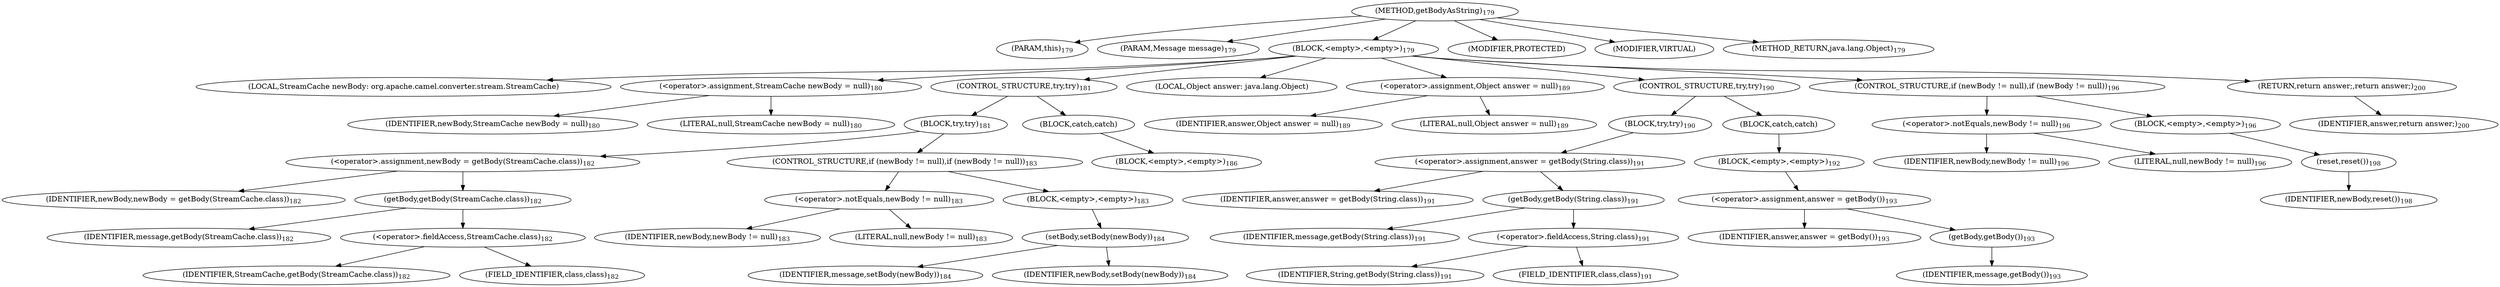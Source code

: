 digraph "getBodyAsString" {  
"485" [label = <(METHOD,getBodyAsString)<SUB>179</SUB>> ]
"486" [label = <(PARAM,this)<SUB>179</SUB>> ]
"487" [label = <(PARAM,Message message)<SUB>179</SUB>> ]
"488" [label = <(BLOCK,&lt;empty&gt;,&lt;empty&gt;)<SUB>179</SUB>> ]
"489" [label = <(LOCAL,StreamCache newBody: org.apache.camel.converter.stream.StreamCache)> ]
"490" [label = <(&lt;operator&gt;.assignment,StreamCache newBody = null)<SUB>180</SUB>> ]
"491" [label = <(IDENTIFIER,newBody,StreamCache newBody = null)<SUB>180</SUB>> ]
"492" [label = <(LITERAL,null,StreamCache newBody = null)<SUB>180</SUB>> ]
"493" [label = <(CONTROL_STRUCTURE,try,try)<SUB>181</SUB>> ]
"494" [label = <(BLOCK,try,try)<SUB>181</SUB>> ]
"495" [label = <(&lt;operator&gt;.assignment,newBody = getBody(StreamCache.class))<SUB>182</SUB>> ]
"496" [label = <(IDENTIFIER,newBody,newBody = getBody(StreamCache.class))<SUB>182</SUB>> ]
"497" [label = <(getBody,getBody(StreamCache.class))<SUB>182</SUB>> ]
"498" [label = <(IDENTIFIER,message,getBody(StreamCache.class))<SUB>182</SUB>> ]
"499" [label = <(&lt;operator&gt;.fieldAccess,StreamCache.class)<SUB>182</SUB>> ]
"500" [label = <(IDENTIFIER,StreamCache,getBody(StreamCache.class))<SUB>182</SUB>> ]
"501" [label = <(FIELD_IDENTIFIER,class,class)<SUB>182</SUB>> ]
"502" [label = <(CONTROL_STRUCTURE,if (newBody != null),if (newBody != null))<SUB>183</SUB>> ]
"503" [label = <(&lt;operator&gt;.notEquals,newBody != null)<SUB>183</SUB>> ]
"504" [label = <(IDENTIFIER,newBody,newBody != null)<SUB>183</SUB>> ]
"505" [label = <(LITERAL,null,newBody != null)<SUB>183</SUB>> ]
"506" [label = <(BLOCK,&lt;empty&gt;,&lt;empty&gt;)<SUB>183</SUB>> ]
"507" [label = <(setBody,setBody(newBody))<SUB>184</SUB>> ]
"508" [label = <(IDENTIFIER,message,setBody(newBody))<SUB>184</SUB>> ]
"509" [label = <(IDENTIFIER,newBody,setBody(newBody))<SUB>184</SUB>> ]
"510" [label = <(BLOCK,catch,catch)> ]
"511" [label = <(BLOCK,&lt;empty&gt;,&lt;empty&gt;)<SUB>186</SUB>> ]
"512" [label = <(LOCAL,Object answer: java.lang.Object)> ]
"513" [label = <(&lt;operator&gt;.assignment,Object answer = null)<SUB>189</SUB>> ]
"514" [label = <(IDENTIFIER,answer,Object answer = null)<SUB>189</SUB>> ]
"515" [label = <(LITERAL,null,Object answer = null)<SUB>189</SUB>> ]
"516" [label = <(CONTROL_STRUCTURE,try,try)<SUB>190</SUB>> ]
"517" [label = <(BLOCK,try,try)<SUB>190</SUB>> ]
"518" [label = <(&lt;operator&gt;.assignment,answer = getBody(String.class))<SUB>191</SUB>> ]
"519" [label = <(IDENTIFIER,answer,answer = getBody(String.class))<SUB>191</SUB>> ]
"520" [label = <(getBody,getBody(String.class))<SUB>191</SUB>> ]
"521" [label = <(IDENTIFIER,message,getBody(String.class))<SUB>191</SUB>> ]
"522" [label = <(&lt;operator&gt;.fieldAccess,String.class)<SUB>191</SUB>> ]
"523" [label = <(IDENTIFIER,String,getBody(String.class))<SUB>191</SUB>> ]
"524" [label = <(FIELD_IDENTIFIER,class,class)<SUB>191</SUB>> ]
"525" [label = <(BLOCK,catch,catch)> ]
"526" [label = <(BLOCK,&lt;empty&gt;,&lt;empty&gt;)<SUB>192</SUB>> ]
"527" [label = <(&lt;operator&gt;.assignment,answer = getBody())<SUB>193</SUB>> ]
"528" [label = <(IDENTIFIER,answer,answer = getBody())<SUB>193</SUB>> ]
"529" [label = <(getBody,getBody())<SUB>193</SUB>> ]
"530" [label = <(IDENTIFIER,message,getBody())<SUB>193</SUB>> ]
"531" [label = <(CONTROL_STRUCTURE,if (newBody != null),if (newBody != null))<SUB>196</SUB>> ]
"532" [label = <(&lt;operator&gt;.notEquals,newBody != null)<SUB>196</SUB>> ]
"533" [label = <(IDENTIFIER,newBody,newBody != null)<SUB>196</SUB>> ]
"534" [label = <(LITERAL,null,newBody != null)<SUB>196</SUB>> ]
"535" [label = <(BLOCK,&lt;empty&gt;,&lt;empty&gt;)<SUB>196</SUB>> ]
"536" [label = <(reset,reset())<SUB>198</SUB>> ]
"537" [label = <(IDENTIFIER,newBody,reset())<SUB>198</SUB>> ]
"538" [label = <(RETURN,return answer;,return answer;)<SUB>200</SUB>> ]
"539" [label = <(IDENTIFIER,answer,return answer;)<SUB>200</SUB>> ]
"540" [label = <(MODIFIER,PROTECTED)> ]
"541" [label = <(MODIFIER,VIRTUAL)> ]
"542" [label = <(METHOD_RETURN,java.lang.Object)<SUB>179</SUB>> ]
  "485" -> "486" 
  "485" -> "487" 
  "485" -> "488" 
  "485" -> "540" 
  "485" -> "541" 
  "485" -> "542" 
  "488" -> "489" 
  "488" -> "490" 
  "488" -> "493" 
  "488" -> "512" 
  "488" -> "513" 
  "488" -> "516" 
  "488" -> "531" 
  "488" -> "538" 
  "490" -> "491" 
  "490" -> "492" 
  "493" -> "494" 
  "493" -> "510" 
  "494" -> "495" 
  "494" -> "502" 
  "495" -> "496" 
  "495" -> "497" 
  "497" -> "498" 
  "497" -> "499" 
  "499" -> "500" 
  "499" -> "501" 
  "502" -> "503" 
  "502" -> "506" 
  "503" -> "504" 
  "503" -> "505" 
  "506" -> "507" 
  "507" -> "508" 
  "507" -> "509" 
  "510" -> "511" 
  "513" -> "514" 
  "513" -> "515" 
  "516" -> "517" 
  "516" -> "525" 
  "517" -> "518" 
  "518" -> "519" 
  "518" -> "520" 
  "520" -> "521" 
  "520" -> "522" 
  "522" -> "523" 
  "522" -> "524" 
  "525" -> "526" 
  "526" -> "527" 
  "527" -> "528" 
  "527" -> "529" 
  "529" -> "530" 
  "531" -> "532" 
  "531" -> "535" 
  "532" -> "533" 
  "532" -> "534" 
  "535" -> "536" 
  "536" -> "537" 
  "538" -> "539" 
}
